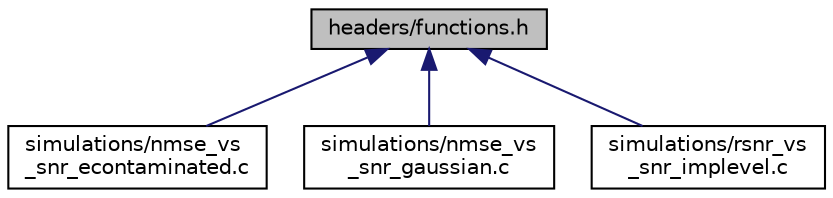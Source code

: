 digraph "headers/functions.h"
{
  edge [fontname="Helvetica",fontsize="10",labelfontname="Helvetica",labelfontsize="10"];
  node [fontname="Helvetica",fontsize="10",shape=record];
  Node1 [label="headers/functions.h",height=0.2,width=0.4,color="black", fillcolor="grey75", style="filled", fontcolor="black"];
  Node1 -> Node2 [dir="back",color="midnightblue",fontsize="10",style="solid",fontname="Helvetica"];
  Node2 [label="simulations/nmse_vs\l_snr_econtaminated.c",height=0.2,width=0.4,color="black", fillcolor="white", style="filled",URL="$nmse__vs__snr__econtaminated_8c.html"];
  Node1 -> Node3 [dir="back",color="midnightblue",fontsize="10",style="solid",fontname="Helvetica"];
  Node3 [label="simulations/nmse_vs\l_snr_gaussian.c",height=0.2,width=0.4,color="black", fillcolor="white", style="filled",URL="$nmse__vs__snr__gaussian_8c.html",tooltip="Simulation for plotting the Figure 2(a) of the paper. "];
  Node1 -> Node4 [dir="back",color="midnightblue",fontsize="10",style="solid",fontname="Helvetica"];
  Node4 [label="simulations/rsnr_vs\l_snr_implevel.c",height=0.2,width=0.4,color="black", fillcolor="white", style="filled",URL="$rsnr__vs__snr__implevel_8c.html"];
}
